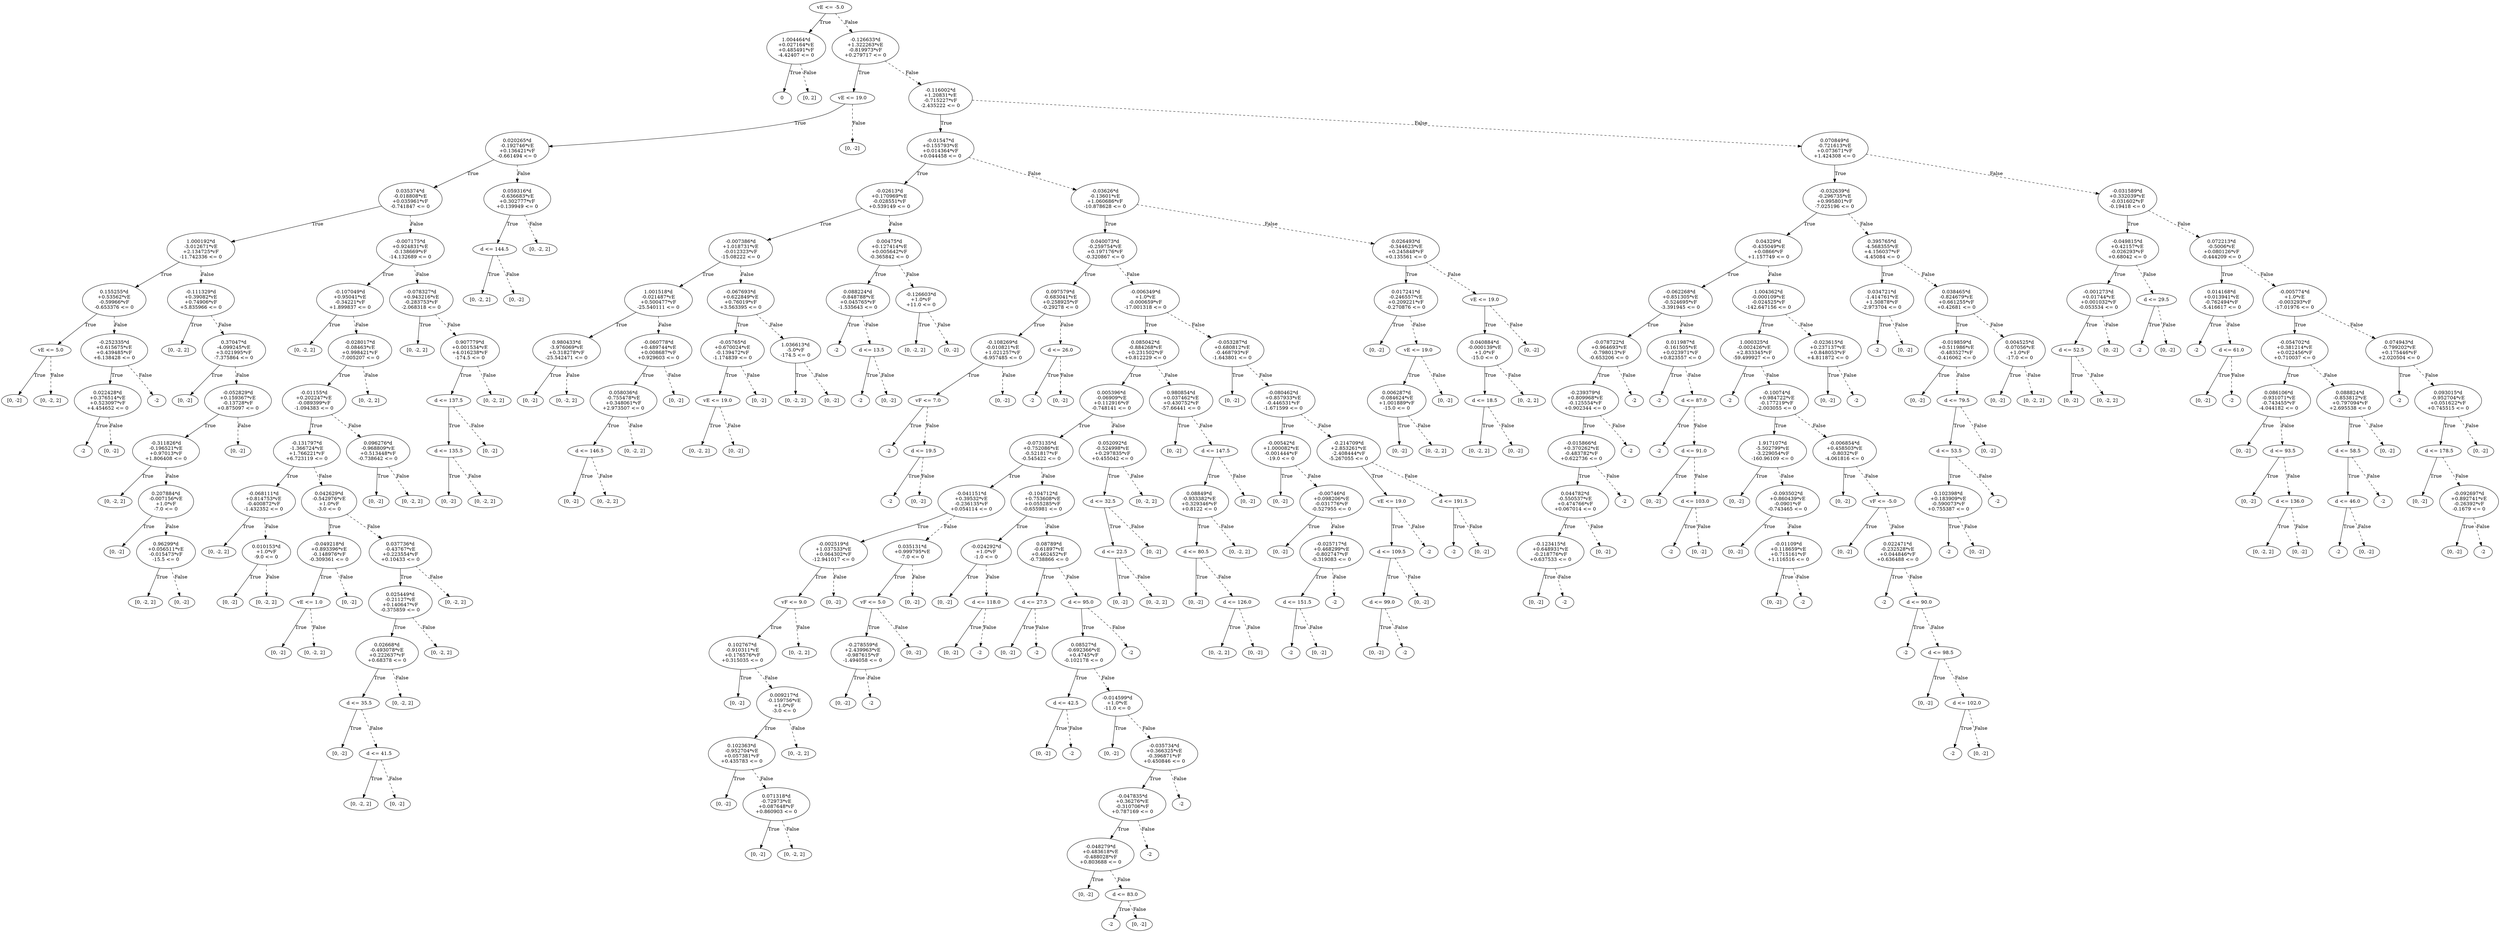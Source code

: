 digraph {
0 [label="vE <= -5.0"];
1 [label="1.004464*d\n+0.027164*vE\n+0.485491*vF\n-4.42407 <= 0"];
2 [label="0"];
1 -> 2 [label="True"];
3 [label="[0, 2]"];
1 -> 3 [style="dashed", label="False"];
0 -> 1 [label="True"];
4 [label="-0.126633*d\n+1.322263*vE\n-0.819973*vF\n+0.279717 <= 0"];
5 [label="vE <= 19.0"];
6 [label="0.020265*d\n-0.192746*vE\n+0.136421*vF\n-0.661494 <= 0"];
7 [label="0.035374*d\n-0.018808*vE\n+0.035961*vF\n-0.741847 <= 0"];
8 [label="1.000192*d\n-3.012671*vE\n+2.134725*vF\n-11.742336 <= 0"];
9 [label="0.155255*d\n+0.53562*vE\n-0.59966*vF\n-0.653376 <= 0"];
10 [label="vE <= 5.0"];
11 [label="[0, -2]"];
10 -> 11 [label="True"];
12 [label="[0, -2, 2]"];
10 -> 12 [style="dashed", label="False"];
9 -> 10 [label="True"];
13 [label="-0.252335*d\n+0.615675*vE\n+0.439485*vF\n+6.138428 <= 0"];
14 [label="0.022428*d\n+0.376514*vE\n+0.523097*vF\n+4.454652 <= 0"];
15 [label="-2"];
14 -> 15 [label="True"];
16 [label="[0, -2]"];
14 -> 16 [style="dashed", label="False"];
13 -> 14 [label="True"];
17 [label="-2"];
13 -> 17 [style="dashed", label="False"];
9 -> 13 [style="dashed", label="False"];
8 -> 9 [label="True"];
18 [label="-0.111329*d\n+0.39082*vE\n+0.74906*vF\n+5.835966 <= 0"];
19 [label="[0, -2, 2]"];
18 -> 19 [label="True"];
20 [label="0.37047*d\n-4.099245*vE\n+3.021995*vF\n-7.375864 <= 0"];
21 [label="[0, -2]"];
20 -> 21 [label="True"];
22 [label="-0.052829*d\n+0.159367*vE\n-0.13728*vF\n+0.875097 <= 0"];
23 [label="-0.311826*d\n-0.196521*vE\n+0.97013*vF\n+1.806408 <= 0"];
24 [label="[0, -2, 2]"];
23 -> 24 [label="True"];
25 [label="0.207884*d\n-0.007156*vE\n+1.0*vF\n-7.0 <= 0"];
26 [label="[0, -2]"];
25 -> 26 [label="True"];
27 [label="0.96299*d\n+0.056511*vE\n-0.015473*vF\n-15.5 <= 0"];
28 [label="[0, -2, 2]"];
27 -> 28 [label="True"];
29 [label="[0, -2]"];
27 -> 29 [style="dashed", label="False"];
25 -> 27 [style="dashed", label="False"];
23 -> 25 [style="dashed", label="False"];
22 -> 23 [label="True"];
30 [label="[0, -2]"];
22 -> 30 [style="dashed", label="False"];
20 -> 22 [style="dashed", label="False"];
18 -> 20 [style="dashed", label="False"];
8 -> 18 [style="dashed", label="False"];
7 -> 8 [label="True"];
31 [label="-0.007175*d\n+0.924831*vE\n-0.138669*vF\n-14.132689 <= 0"];
32 [label="-0.107049*d\n+0.95041*vE\n-0.34221*vF\n+1.899837 <= 0"];
33 [label="[0, -2, 2]"];
32 -> 33 [label="True"];
34 [label="-0.028017*d\n-0.08463*vE\n+0.998421*vF\n-7.005207 <= 0"];
35 [label="-0.01155*d\n+0.202247*vE\n-0.089399*vF\n-1.094383 <= 0"];
36 [label="-0.131797*d\n-1.366724*vE\n+1.766221*vF\n+6.723119 <= 0"];
37 [label="-0.068111*d\n+0.814753*vE\n-0.400872*vF\n-1.432352 <= 0"];
38 [label="[0, -2, 2]"];
37 -> 38 [label="True"];
39 [label="0.010153*d\n+1.0*vF\n-9.0 <= 0"];
40 [label="[0, -2]"];
39 -> 40 [label="True"];
41 [label="[0, -2, 2]"];
39 -> 41 [style="dashed", label="False"];
37 -> 39 [style="dashed", label="False"];
36 -> 37 [label="True"];
42 [label="0.042629*d\n-0.542976*vE\n+1.0*vF\n-3.0 <= 0"];
43 [label="-0.049218*d\n+0.893396*vE\n-0.148976*vF\n-0.309361 <= 0"];
44 [label="vE <= 1.0"];
45 [label="[0, -2]"];
44 -> 45 [label="True"];
46 [label="[0, -2, 2]"];
44 -> 46 [style="dashed", label="False"];
43 -> 44 [label="True"];
47 [label="[0, -2]"];
43 -> 47 [style="dashed", label="False"];
42 -> 43 [label="True"];
48 [label="0.037736*d\n-0.43767*vE\n+0.223554*vF\n+0.10433 <= 0"];
49 [label="0.025449*d\n-0.21127*vE\n+0.140647*vF\n-0.375859 <= 0"];
50 [label="0.02668*d\n-0.493078*vE\n+0.222637*vF\n+0.68378 <= 0"];
51 [label="d <= 35.5"];
52 [label="[0, -2]"];
51 -> 52 [label="True"];
53 [label="d <= 41.5"];
54 [label="[0, -2, 2]"];
53 -> 54 [label="True"];
55 [label="[0, -2]"];
53 -> 55 [style="dashed", label="False"];
51 -> 53 [style="dashed", label="False"];
50 -> 51 [label="True"];
56 [label="[0, -2, 2]"];
50 -> 56 [style="dashed", label="False"];
49 -> 50 [label="True"];
57 [label="[0, -2, 2]"];
49 -> 57 [style="dashed", label="False"];
48 -> 49 [label="True"];
58 [label="[0, -2, 2]"];
48 -> 58 [style="dashed", label="False"];
42 -> 48 [style="dashed", label="False"];
36 -> 42 [style="dashed", label="False"];
35 -> 36 [label="True"];
59 [label="0.096276*d\n-0.968809*vE\n+0.513448*vF\n-0.738642 <= 0"];
60 [label="[0, -2]"];
59 -> 60 [label="True"];
61 [label="[0, -2, 2]"];
59 -> 61 [style="dashed", label="False"];
35 -> 59 [style="dashed", label="False"];
34 -> 35 [label="True"];
62 [label="[0, -2, 2]"];
34 -> 62 [style="dashed", label="False"];
32 -> 34 [style="dashed", label="False"];
31 -> 32 [label="True"];
63 [label="-0.078327*d\n+0.943216*vE\n-0.283753*vF\n-2.068318 <= 0"];
64 [label="[0, -2, 2]"];
63 -> 64 [label="True"];
65 [label="0.907779*d\n+0.001534*vE\n+4.016238*vF\n-174.5 <= 0"];
66 [label="d <= 137.5"];
67 [label="d <= 135.5"];
68 [label="[0, -2]"];
67 -> 68 [label="True"];
69 [label="[0, -2, 2]"];
67 -> 69 [style="dashed", label="False"];
66 -> 67 [label="True"];
70 [label="[0, -2]"];
66 -> 70 [style="dashed", label="False"];
65 -> 66 [label="True"];
71 [label="[0, -2, 2]"];
65 -> 71 [style="dashed", label="False"];
63 -> 65 [style="dashed", label="False"];
31 -> 63 [style="dashed", label="False"];
7 -> 31 [style="dashed", label="False"];
6 -> 7 [label="True"];
72 [label="0.059316*d\n-0.636683*vE\n+0.302777*vF\n+0.139949 <= 0"];
73 [label="d <= 144.5"];
74 [label="[0, -2, 2]"];
73 -> 74 [label="True"];
75 [label="[0, -2]"];
73 -> 75 [style="dashed", label="False"];
72 -> 73 [label="True"];
76 [label="[0, -2, 2]"];
72 -> 76 [style="dashed", label="False"];
6 -> 72 [style="dashed", label="False"];
5 -> 6 [label="True"];
77 [label="[0, -2]"];
5 -> 77 [style="dashed", label="False"];
4 -> 5 [label="True"];
78 [label="-0.116002*d\n+1.20831*vE\n-0.715227*vF\n-2.435222 <= 0"];
79 [label="-0.01547*d\n+0.155793*vE\n+0.014364*vF\n+0.044458 <= 0"];
80 [label="-0.02613*d\n+0.170969*vE\n-0.028551*vF\n+0.539149 <= 0"];
81 [label="-0.007386*d\n+1.018731*vE\n-0.012323*vF\n-15.08222 <= 0"];
82 [label="1.001518*d\n-0.021487*vE\n+0.500477*vF\n-25.540111 <= 0"];
83 [label="0.980433*d\n-3.976069*vE\n+0.318278*vF\n-25.542471 <= 0"];
84 [label="[0, -2]"];
83 -> 84 [label="True"];
85 [label="[0, -2, 2]"];
83 -> 85 [style="dashed", label="False"];
82 -> 83 [label="True"];
86 [label="-0.060778*d\n+0.489744*vE\n+0.008687*vF\n+0.929603 <= 0"];
87 [label="0.058036*d\n-0.755478*vE\n+0.348061*vF\n+2.973507 <= 0"];
88 [label="d <= 146.5"];
89 [label="[0, -2]"];
88 -> 89 [label="True"];
90 [label="[0, -2, 2]"];
88 -> 90 [style="dashed", label="False"];
87 -> 88 [label="True"];
91 [label="[0, -2, 2]"];
87 -> 91 [style="dashed", label="False"];
86 -> 87 [label="True"];
92 [label="[0, -2]"];
86 -> 92 [style="dashed", label="False"];
82 -> 86 [style="dashed", label="False"];
81 -> 82 [label="True"];
93 [label="-0.067693*d\n+0.622849*vE\n+0.76019*vF\n+3.563395 <= 0"];
94 [label="-0.05765*d\n+0.670024*vE\n-0.139472*vF\n-1.174839 <= 0"];
95 [label="vE <= 19.0"];
96 [label="[0, -2, 2]"];
95 -> 96 [label="True"];
97 [label="[0, -2]"];
95 -> 97 [style="dashed", label="False"];
94 -> 95 [label="True"];
98 [label="[0, -2]"];
94 -> 98 [style="dashed", label="False"];
93 -> 94 [label="True"];
99 [label="1.036613*d\n-5.0*vF\n-174.5 <= 0"];
100 [label="[0, -2, 2]"];
99 -> 100 [label="True"];
101 [label="[0, -2]"];
99 -> 101 [style="dashed", label="False"];
93 -> 99 [style="dashed", label="False"];
81 -> 93 [style="dashed", label="False"];
80 -> 81 [label="True"];
102 [label="0.00475*d\n+0.127414*vE\n+0.005642*vF\n-0.365842 <= 0"];
103 [label="0.088224*d\n-0.848788*vE\n+0.045765*vF\n-1.535643 <= 0"];
104 [label="-2"];
103 -> 104 [label="True"];
105 [label="d <= 13.5"];
106 [label="-2"];
105 -> 106 [label="True"];
107 [label="[0, -2]"];
105 -> 107 [style="dashed", label="False"];
103 -> 105 [style="dashed", label="False"];
102 -> 103 [label="True"];
108 [label="-0.126603*d\n+1.0*vF\n+11.0 <= 0"];
109 [label="[0, -2, 2]"];
108 -> 109 [label="True"];
110 [label="[0, -2]"];
108 -> 110 [style="dashed", label="False"];
102 -> 108 [style="dashed", label="False"];
80 -> 102 [style="dashed", label="False"];
79 -> 80 [label="True"];
111 [label="-0.03626*d\n-0.13601*vE\n+1.060686*vF\n-10.878628 <= 0"];
112 [label="0.040073*d\n-0.259754*vE\n+0.197176*vF\n-0.320867 <= 0"];
113 [label="0.097579*d\n-0.683041*vE\n+0.258925*vF\n-0.29278 <= 0"];
114 [label="-0.108269*d\n-0.010821*vE\n+1.021257*vF\n-6.957485 <= 0"];
115 [label="vF <= 7.0"];
116 [label="-2"];
115 -> 116 [label="True"];
117 [label="d <= 19.5"];
118 [label="-2"];
117 -> 118 [label="True"];
119 [label="[0, -2]"];
117 -> 119 [style="dashed", label="False"];
115 -> 117 [style="dashed", label="False"];
114 -> 115 [label="True"];
120 [label="[0, -2]"];
114 -> 120 [style="dashed", label="False"];
113 -> 114 [label="True"];
121 [label="d <= 26.0"];
122 [label="-2"];
121 -> 122 [label="True"];
123 [label="[0, -2]"];
121 -> 123 [style="dashed", label="False"];
113 -> 121 [style="dashed", label="False"];
112 -> 113 [label="True"];
124 [label="-0.006349*d\n+1.0*vE\n-0.000659*vF\n-17.001318 <= 0"];
125 [label="0.085042*d\n-0.884268*vE\n+0.231502*vF\n+0.812229 <= 0"];
126 [label="0.005396*d\n-0.06909*vE\n+0.112916*vF\n-0.748141 <= 0"];
127 [label="-0.073135*d\n+0.752086*vE\n-0.521817*vF\n-0.545422 <= 0"];
128 [label="-0.041151*d\n+0.39532*vE\n-0.236135*vF\n+0.054114 <= 0"];
129 [label="-0.002519*d\n+1.037533*vE\n+0.064302*vF\n-12.941017 <= 0"];
130 [label="vF <= 9.0"];
131 [label="0.102767*d\n-0.910311*vE\n+0.176576*vF\n+0.315035 <= 0"];
132 [label="[0, -2]"];
131 -> 132 [label="True"];
133 [label="0.009217*d\n-0.159756*vE\n+1.0*vF\n-3.0 <= 0"];
134 [label="0.102363*d\n-0.952704*vE\n+0.057381*vF\n+0.435783 <= 0"];
135 [label="[0, -2]"];
134 -> 135 [label="True"];
136 [label="0.071318*d\n-0.72973*vE\n+0.087648*vF\n+0.860903 <= 0"];
137 [label="[0, -2]"];
136 -> 137 [label="True"];
138 [label="[0, -2, 2]"];
136 -> 138 [style="dashed", label="False"];
134 -> 136 [style="dashed", label="False"];
133 -> 134 [label="True"];
139 [label="[0, -2, 2]"];
133 -> 139 [style="dashed", label="False"];
131 -> 133 [style="dashed", label="False"];
130 -> 131 [label="True"];
140 [label="[0, -2, 2]"];
130 -> 140 [style="dashed", label="False"];
129 -> 130 [label="True"];
141 [label="[0, -2]"];
129 -> 141 [style="dashed", label="False"];
128 -> 129 [label="True"];
142 [label="0.035131*d\n+0.999795*vE\n-7.0 <= 0"];
143 [label="vF <= 5.0"];
144 [label="-0.278559*d\n+2.439963*vE\n-0.987615*vF\n-1.494058 <= 0"];
145 [label="[0, -2]"];
144 -> 145 [label="True"];
146 [label="-2"];
144 -> 146 [style="dashed", label="False"];
143 -> 144 [label="True"];
147 [label="[0, -2]"];
143 -> 147 [style="dashed", label="False"];
142 -> 143 [label="True"];
148 [label="[0, -2]"];
142 -> 148 [style="dashed", label="False"];
128 -> 142 [style="dashed", label="False"];
127 -> 128 [label="True"];
149 [label="-0.104712*d\n+0.753608*vE\n+0.055285*vF\n-0.655981 <= 0"];
150 [label="-0.024292*d\n+1.0*vF\n-1.0 <= 0"];
151 [label="[0, -2]"];
150 -> 151 [label="True"];
152 [label="d <= 118.0"];
153 [label="[0, -2]"];
152 -> 153 [label="True"];
154 [label="-2"];
152 -> 154 [style="dashed", label="False"];
150 -> 152 [style="dashed", label="False"];
149 -> 150 [label="True"];
155 [label="0.08789*d\n-0.61897*vE\n+0.462452*vF\n-0.738866 <= 0"];
156 [label="d <= 27.5"];
157 [label="[0, -2]"];
156 -> 157 [label="True"];
158 [label="-2"];
156 -> 158 [style="dashed", label="False"];
155 -> 156 [label="True"];
159 [label="d <= 95.0"];
160 [label="0.08527*d\n-0.692366*vE\n+0.4745*vF\n-0.102178 <= 0"];
161 [label="d <= 42.5"];
162 [label="[0, -2]"];
161 -> 162 [label="True"];
163 [label="-2"];
161 -> 163 [style="dashed", label="False"];
160 -> 161 [label="True"];
164 [label="-0.014599*d\n+1.0*vE\n-11.0 <= 0"];
165 [label="[0, -2]"];
164 -> 165 [label="True"];
166 [label="-0.035734*d\n+0.366325*vE\n-0.396871*vF\n+0.450846 <= 0"];
167 [label="-0.047835*d\n+0.36276*vE\n-0.310706*vF\n+0.787169 <= 0"];
168 [label="-0.048279*d\n+0.483618*vE\n-0.488028*vF\n+0.803688 <= 0"];
169 [label="[0, -2]"];
168 -> 169 [label="True"];
170 [label="d <= 83.0"];
171 [label="-2"];
170 -> 171 [label="True"];
172 [label="[0, -2]"];
170 -> 172 [style="dashed", label="False"];
168 -> 170 [style="dashed", label="False"];
167 -> 168 [label="True"];
173 [label="-2"];
167 -> 173 [style="dashed", label="False"];
166 -> 167 [label="True"];
174 [label="-2"];
166 -> 174 [style="dashed", label="False"];
164 -> 166 [style="dashed", label="False"];
160 -> 164 [style="dashed", label="False"];
159 -> 160 [label="True"];
175 [label="-2"];
159 -> 175 [style="dashed", label="False"];
155 -> 159 [style="dashed", label="False"];
149 -> 155 [style="dashed", label="False"];
127 -> 149 [style="dashed", label="False"];
126 -> 127 [label="True"];
176 [label="0.052092*d\n-0.524998*vE\n+0.297835*vF\n+0.455042 <= 0"];
177 [label="d <= 32.5"];
178 [label="d <= 22.5"];
179 [label="[0, -2]"];
178 -> 179 [label="True"];
180 [label="[0, -2, 2]"];
178 -> 180 [style="dashed", label="False"];
177 -> 178 [label="True"];
181 [label="[0, -2]"];
177 -> 181 [style="dashed", label="False"];
176 -> 177 [label="True"];
182 [label="[0, -2, 2]"];
176 -> 182 [style="dashed", label="False"];
126 -> 176 [style="dashed", label="False"];
125 -> 126 [label="True"];
183 [label="0.980854*d\n+0.037462*vE\n+0.430752*vF\n-57.66441 <= 0"];
184 [label="[0, -2]"];
183 -> 184 [label="True"];
185 [label="d <= 147.5"];
186 [label="0.08849*d\n-0.933382*vE\n+0.329346*vF\n+0.8122 <= 0"];
187 [label="d <= 80.5"];
188 [label="[0, -2]"];
187 -> 188 [label="True"];
189 [label="d <= 126.0"];
190 [label="[0, -2, 2]"];
189 -> 190 [label="True"];
191 [label="[0, -2]"];
189 -> 191 [style="dashed", label="False"];
187 -> 189 [style="dashed", label="False"];
186 -> 187 [label="True"];
192 [label="[0, -2, 2]"];
186 -> 192 [style="dashed", label="False"];
185 -> 186 [label="True"];
193 [label="[0, -2]"];
185 -> 193 [style="dashed", label="False"];
183 -> 185 [style="dashed", label="False"];
125 -> 183 [style="dashed", label="False"];
124 -> 125 [label="True"];
194 [label="-0.053287*d\n+0.680812*vE\n-0.468793*vF\n-1.643801 <= 0"];
195 [label="[0, -2]"];
194 -> 195 [label="True"];
196 [label="-0.080462*d\n+0.857933*vE\n-0.446531*vF\n-1.671599 <= 0"];
197 [label="-0.00542*d\n+1.000082*vE\n-0.001444*vF\n-19.0 <= 0"];
198 [label="[0, -2]"];
197 -> 198 [label="True"];
199 [label="-0.00746*d\n+0.098206*vE\n-0.031776*vF\n-0.527955 <= 0"];
200 [label="[0, -2]"];
199 -> 200 [label="True"];
201 [label="-0.025717*d\n+0.468299*vE\n-0.802747*vF\n-0.319083 <= 0"];
202 [label="d <= 151.5"];
203 [label="-2"];
202 -> 203 [label="True"];
204 [label="[0, -2]"];
202 -> 204 [style="dashed", label="False"];
201 -> 202 [label="True"];
205 [label="-2"];
201 -> 205 [style="dashed", label="False"];
199 -> 201 [style="dashed", label="False"];
197 -> 199 [style="dashed", label="False"];
196 -> 197 [label="True"];
206 [label="-0.214709*d\n+2.853261*vE\n-2.408444*vF\n-5.267055 <= 0"];
207 [label="vE <= 19.0"];
208 [label="d <= 109.5"];
209 [label="d <= 99.0"];
210 [label="[0, -2]"];
209 -> 210 [label="True"];
211 [label="-2"];
209 -> 211 [style="dashed", label="False"];
208 -> 209 [label="True"];
212 [label="[0, -2]"];
208 -> 212 [style="dashed", label="False"];
207 -> 208 [label="True"];
213 [label="-2"];
207 -> 213 [style="dashed", label="False"];
206 -> 207 [label="True"];
214 [label="d <= 191.5"];
215 [label="-2"];
214 -> 215 [label="True"];
216 [label="[0, -2]"];
214 -> 216 [style="dashed", label="False"];
206 -> 214 [style="dashed", label="False"];
196 -> 206 [style="dashed", label="False"];
194 -> 196 [style="dashed", label="False"];
124 -> 194 [style="dashed", label="False"];
112 -> 124 [style="dashed", label="False"];
111 -> 112 [label="True"];
217 [label="0.026493*d\n-0.344623*vE\n+0.245848*vF\n+0.135561 <= 0"];
218 [label="0.017241*d\n-0.246557*vE\n+0.209221*vF\n-0.270876 <= 0"];
219 [label="[0, -2]"];
218 -> 219 [label="True"];
220 [label="vE <= 19.0"];
221 [label="0.006287*d\n-0.084624*vE\n+1.001889*vF\n-15.0 <= 0"];
222 [label="[0, -2]"];
221 -> 222 [label="True"];
223 [label="[0, -2, 2]"];
221 -> 223 [style="dashed", label="False"];
220 -> 221 [label="True"];
224 [label="[0, -2]"];
220 -> 224 [style="dashed", label="False"];
218 -> 220 [style="dashed", label="False"];
217 -> 218 [label="True"];
225 [label="vE <= 19.0"];
226 [label="0.040884*d\n-0.000139*vE\n+1.0*vF\n-15.0 <= 0"];
227 [label="d <= 18.5"];
228 [label="[0, -2, 2]"];
227 -> 228 [label="True"];
229 [label="[0, -2]"];
227 -> 229 [style="dashed", label="False"];
226 -> 227 [label="True"];
230 [label="[0, -2, 2]"];
226 -> 230 [style="dashed", label="False"];
225 -> 226 [label="True"];
231 [label="[0, -2]"];
225 -> 231 [style="dashed", label="False"];
217 -> 225 [style="dashed", label="False"];
111 -> 217 [style="dashed", label="False"];
79 -> 111 [style="dashed", label="False"];
78 -> 79 [label="True"];
232 [label="0.070849*d\n-0.721613*vE\n+0.073671*vF\n+1.424308 <= 0"];
233 [label="-0.032639*d\n-0.296735*vE\n+0.995801*vF\n-7.025196 <= 0"];
234 [label="0.04329*d\n-0.435049*vE\n+0.0866*vF\n+1.157749 <= 0"];
235 [label="-0.062268*d\n+0.851305*vE\n-0.524695*vF\n-3.391945 <= 0"];
236 [label="-0.078722*d\n+0.964693*vE\n-0.798013*vF\n-0.653206 <= 0"];
237 [label="-0.239379*d\n+0.809968*vE\n-0.125554*vF\n+0.902344 <= 0"];
238 [label="-0.015866*d\n+0.370262*vE\n-0.483782*vF\n+0.622736 <= 0"];
239 [label="0.044782*d\n-0.550537*vE\n+0.474766*vF\n+0.067014 <= 0"];
240 [label="-0.123415*d\n+0.648931*vE\n-0.218776*vF\n+0.637533 <= 0"];
241 [label="[0, -2]"];
240 -> 241 [label="True"];
242 [label="-2"];
240 -> 242 [style="dashed", label="False"];
239 -> 240 [label="True"];
243 [label="[0, -2]"];
239 -> 243 [style="dashed", label="False"];
238 -> 239 [label="True"];
244 [label="-2"];
238 -> 244 [style="dashed", label="False"];
237 -> 238 [label="True"];
245 [label="-2"];
237 -> 245 [style="dashed", label="False"];
236 -> 237 [label="True"];
246 [label="-2"];
236 -> 246 [style="dashed", label="False"];
235 -> 236 [label="True"];
247 [label="0.011987*d\n-0.161505*vE\n+0.023971*vF\n+0.823557 <= 0"];
248 [label="-2"];
247 -> 248 [label="True"];
249 [label="d <= 87.0"];
250 [label="-2"];
249 -> 250 [label="True"];
251 [label="d <= 91.0"];
252 [label="[0, -2]"];
251 -> 252 [label="True"];
253 [label="d <= 103.0"];
254 [label="-2"];
253 -> 254 [label="True"];
255 [label="[0, -2]"];
253 -> 255 [style="dashed", label="False"];
251 -> 253 [style="dashed", label="False"];
249 -> 251 [style="dashed", label="False"];
247 -> 249 [style="dashed", label="False"];
235 -> 247 [style="dashed", label="False"];
234 -> 235 [label="True"];
256 [label="1.004362*d\n-0.000109*vE\n-0.024525*vF\n-142.647156 <= 0"];
257 [label="1.000325*d\n-0.002426*vE\n+2.833345*vF\n-59.499927 <= 0"];
258 [label="-2"];
257 -> 258 [label="True"];
259 [label="-0.10074*d\n+0.984722*vE\n-0.177219*vF\n-2.003055 <= 0"];
260 [label="1.917107*d\n-5.502799*vE\n-3.229054*vF\n-160.96109 <= 0"];
261 [label="[0, -2]"];
260 -> 261 [label="True"];
262 [label="-0.093502*d\n+0.860439*vE\n-0.0901*vF\n-0.743465 <= 0"];
263 [label="[0, -2]"];
262 -> 263 [label="True"];
264 [label="-0.01109*d\n+0.118659*vE\n+0.715161*vF\n+1.116516 <= 0"];
265 [label="[0, -2]"];
264 -> 265 [label="True"];
266 [label="-2"];
264 -> 266 [style="dashed", label="False"];
262 -> 264 [style="dashed", label="False"];
260 -> 262 [style="dashed", label="False"];
259 -> 260 [label="True"];
267 [label="-0.006854*d\n+0.458503*vE\n-0.8032*vF\n-4.061816 <= 0"];
268 [label="[0, -2]"];
267 -> 268 [label="True"];
269 [label="vF <= -5.0"];
270 [label="[0, -2]"];
269 -> 270 [label="True"];
271 [label="0.022471*d\n-0.232528*vE\n+0.044846*vF\n+0.636488 <= 0"];
272 [label="-2"];
271 -> 272 [label="True"];
273 [label="d <= 90.0"];
274 [label="-2"];
273 -> 274 [label="True"];
275 [label="d <= 98.5"];
276 [label="[0, -2]"];
275 -> 276 [label="True"];
277 [label="d <= 102.0"];
278 [label="-2"];
277 -> 278 [label="True"];
279 [label="[0, -2]"];
277 -> 279 [style="dashed", label="False"];
275 -> 277 [style="dashed", label="False"];
273 -> 275 [style="dashed", label="False"];
271 -> 273 [style="dashed", label="False"];
269 -> 271 [style="dashed", label="False"];
267 -> 269 [style="dashed", label="False"];
259 -> 267 [style="dashed", label="False"];
257 -> 259 [style="dashed", label="False"];
256 -> 257 [label="True"];
280 [label="-0.023615*d\n+0.237137*vE\n+0.848053*vF\n+4.811872 <= 0"];
281 [label="[0, -2]"];
280 -> 281 [label="True"];
282 [label="-2"];
280 -> 282 [style="dashed", label="False"];
256 -> 280 [style="dashed", label="False"];
234 -> 256 [style="dashed", label="False"];
233 -> 234 [label="True"];
283 [label="0.395765*d\n-4.568355*vE\n+4.156037*vF\n-4.45084 <= 0"];
284 [label="0.034721*d\n-1.414761*vE\n+1.50878*vF\n-2.973704 <= 0"];
285 [label="-2"];
284 -> 285 [label="True"];
286 [label="[0, -2]"];
284 -> 286 [style="dashed", label="False"];
283 -> 284 [label="True"];
287 [label="0.038465*d\n-0.824679*vE\n+0.661255*vF\n+0.42681 <= 0"];
288 [label="-0.019859*d\n+0.511986*vE\n-0.483527*vF\n-0.416062 <= 0"];
289 [label="[0, -2]"];
288 -> 289 [label="True"];
290 [label="d <= 79.5"];
291 [label="d <= 53.5"];
292 [label="0.102398*d\n+0.183909*vE\n-0.590073*vF\n+0.755387 <= 0"];
293 [label="-2"];
292 -> 293 [label="True"];
294 [label="[0, -2]"];
292 -> 294 [style="dashed", label="False"];
291 -> 292 [label="True"];
295 [label="-2"];
291 -> 295 [style="dashed", label="False"];
290 -> 291 [label="True"];
296 [label="[0, -2]"];
290 -> 296 [style="dashed", label="False"];
288 -> 290 [style="dashed", label="False"];
287 -> 288 [label="True"];
297 [label="0.004525*d\n-0.07056*vE\n+1.0*vF\n-17.0 <= 0"];
298 [label="[0, -2]"];
297 -> 298 [label="True"];
299 [label="[0, -2, 2]"];
297 -> 299 [style="dashed", label="False"];
287 -> 297 [style="dashed", label="False"];
283 -> 287 [style="dashed", label="False"];
233 -> 283 [style="dashed", label="False"];
232 -> 233 [label="True"];
300 [label="-0.031589*d\n+0.332039*vE\n-0.031602*vF\n-0.19418 <= 0"];
301 [label="-0.049815*d\n+0.42157*vE\n-0.026293*vF\n+0.68042 <= 0"];
302 [label="-0.001273*d\n+0.01744*vE\n+0.001032*vF\n-0.053534 <= 0"];
303 [label="d <= 52.5"];
304 [label="[0, -2]"];
303 -> 304 [label="True"];
305 [label="[0, -2, 2]"];
303 -> 305 [style="dashed", label="False"];
302 -> 303 [label="True"];
306 [label="[0, -2]"];
302 -> 306 [style="dashed", label="False"];
301 -> 302 [label="True"];
307 [label="d <= 29.5"];
308 [label="-2"];
307 -> 308 [label="True"];
309 [label="[0, -2]"];
307 -> 309 [style="dashed", label="False"];
301 -> 307 [style="dashed", label="False"];
300 -> 301 [label="True"];
310 [label="0.072213*d\n-0.5006*vE\n+0.080126*vF\n-0.444209 <= 0"];
311 [label="0.014168*d\n+0.013941*vE\n-0.762494*vF\n-5.416617 <= 0"];
312 [label="-2"];
311 -> 312 [label="True"];
313 [label="d <= 61.0"];
314 [label="[0, -2]"];
313 -> 314 [label="True"];
315 [label="-2"];
313 -> 315 [style="dashed", label="False"];
311 -> 313 [style="dashed", label="False"];
310 -> 311 [label="True"];
316 [label="-0.005774*d\n+1.0*vE\n-0.003293*vF\n-17.01976 <= 0"];
317 [label="-0.054702*d\n+0.381214*vE\n+0.022456*vF\n+0.710037 <= 0"];
318 [label="0.086106*d\n-0.931071*vE\n-0.743455*vF\n-4.044182 <= 0"];
319 [label="[0, -2]"];
318 -> 319 [label="True"];
320 [label="d <= 93.5"];
321 [label="[0, -2]"];
320 -> 321 [label="True"];
322 [label="d <= 136.0"];
323 [label="[0, -2, 2]"];
322 -> 323 [label="True"];
324 [label="[0, -2]"];
322 -> 324 [style="dashed", label="False"];
320 -> 322 [style="dashed", label="False"];
318 -> 320 [style="dashed", label="False"];
317 -> 318 [label="True"];
325 [label="0.088824*d\n-0.853812*vE\n+0.797094*vF\n+2.695538 <= 0"];
326 [label="d <= 58.5"];
327 [label="d <= 46.0"];
328 [label="-2"];
327 -> 328 [label="True"];
329 [label="[0, -2]"];
327 -> 329 [style="dashed", label="False"];
326 -> 327 [label="True"];
330 [label="-2"];
326 -> 330 [style="dashed", label="False"];
325 -> 326 [label="True"];
331 [label="[0, -2]"];
325 -> 331 [style="dashed", label="False"];
317 -> 325 [style="dashed", label="False"];
316 -> 317 [label="True"];
332 [label="0.074943*d\n-0.799202*vE\n+0.175446*vF\n+2.020504 <= 0"];
333 [label="-2"];
332 -> 333 [label="True"];
334 [label="0.093015*d\n-0.952704*vE\n+0.051622*vF\n+0.745515 <= 0"];
335 [label="d <= 178.5"];
336 [label="[0, -2]"];
335 -> 336 [label="True"];
337 [label="-0.092697*d\n+0.892741*vE\n-0.26392*vF\n-0.1679 <= 0"];
338 [label="[0, -2]"];
337 -> 338 [label="True"];
339 [label="-2"];
337 -> 339 [style="dashed", label="False"];
335 -> 337 [style="dashed", label="False"];
334 -> 335 [label="True"];
340 [label="[0, -2]"];
334 -> 340 [style="dashed", label="False"];
332 -> 334 [style="dashed", label="False"];
316 -> 332 [style="dashed", label="False"];
310 -> 316 [style="dashed", label="False"];
300 -> 310 [style="dashed", label="False"];
232 -> 300 [style="dashed", label="False"];
78 -> 232 [style="dashed", label="False"];
4 -> 78 [style="dashed", label="False"];
0 -> 4 [style="dashed", label="False"];

}